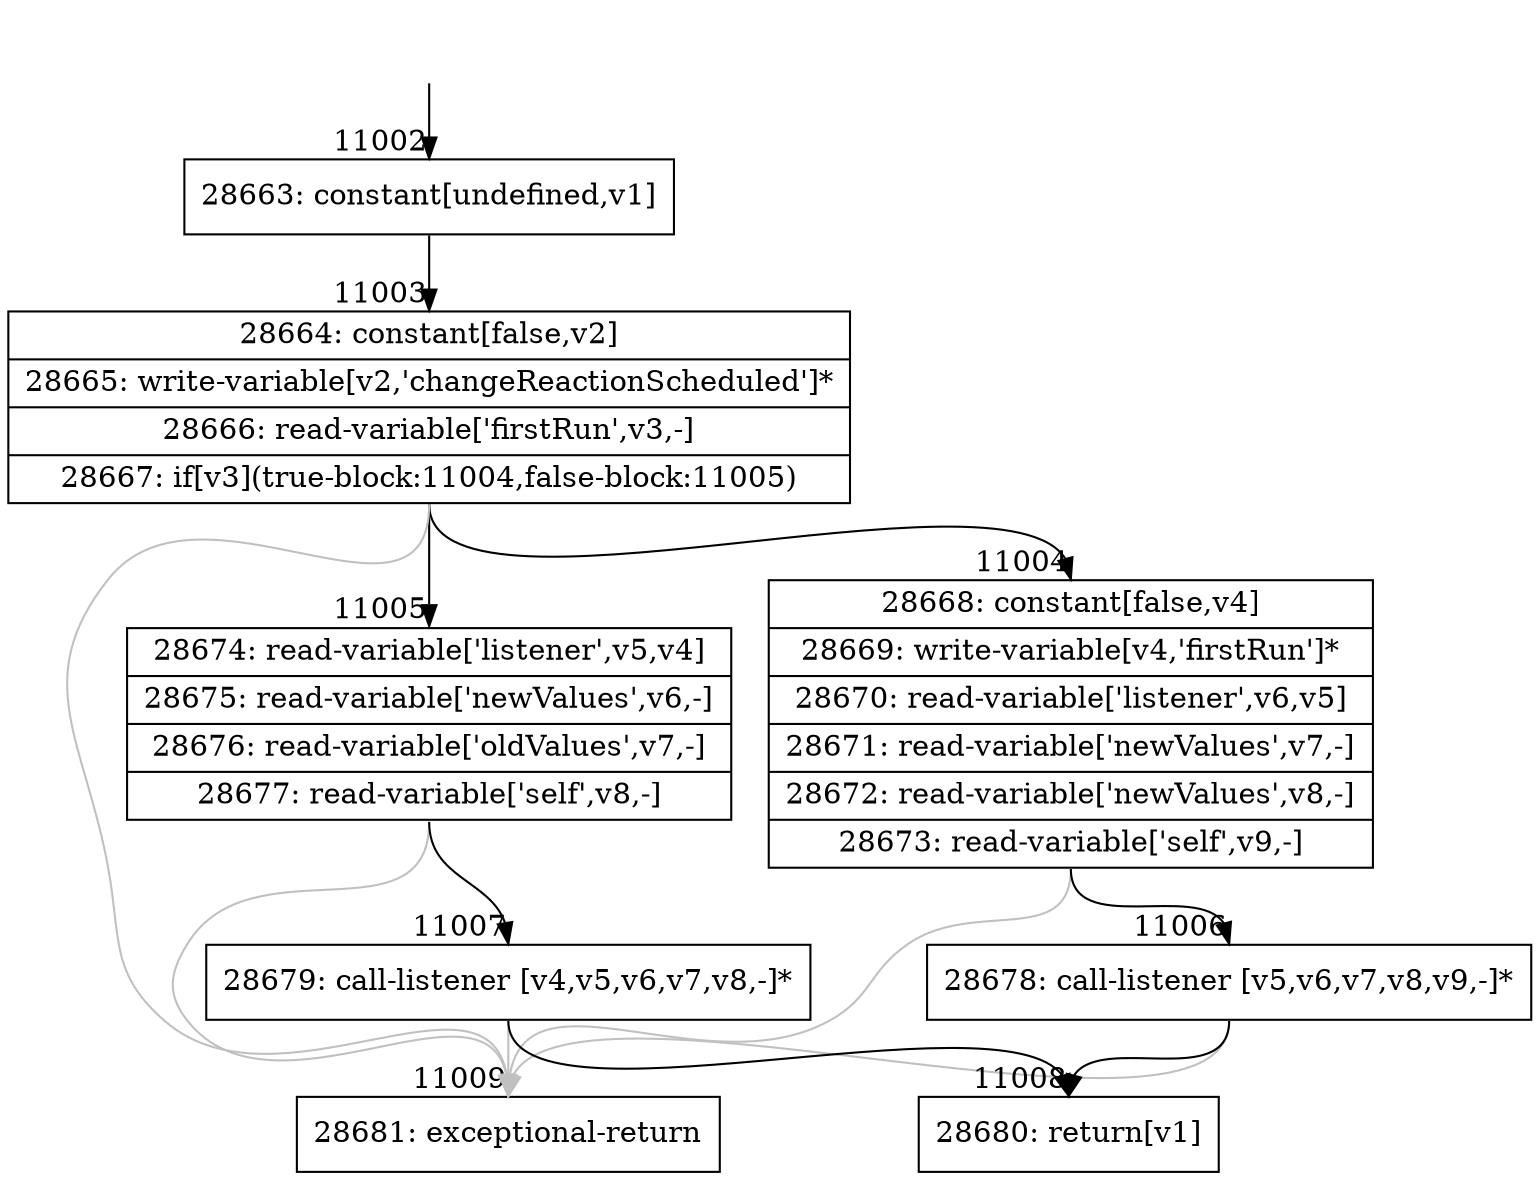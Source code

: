 digraph {
rankdir="TD"
BB_entry858[shape=none,label=""];
BB_entry858 -> BB11002 [tailport=s, headport=n, headlabel="    11002"]
BB11002 [shape=record label="{28663: constant[undefined,v1]}" ] 
BB11002 -> BB11003 [tailport=s, headport=n, headlabel="      11003"]
BB11003 [shape=record label="{28664: constant[false,v2]|28665: write-variable[v2,'changeReactionScheduled']*|28666: read-variable['firstRun',v3,-]|28667: if[v3](true-block:11004,false-block:11005)}" ] 
BB11003 -> BB11004 [tailport=s, headport=n, headlabel="      11004"]
BB11003 -> BB11005 [tailport=s, headport=n, headlabel="      11005"]
BB11003 -> BB11009 [tailport=s, headport=n, color=gray, headlabel="      11009"]
BB11004 [shape=record label="{28668: constant[false,v4]|28669: write-variable[v4,'firstRun']*|28670: read-variable['listener',v6,v5]|28671: read-variable['newValues',v7,-]|28672: read-variable['newValues',v8,-]|28673: read-variable['self',v9,-]}" ] 
BB11004 -> BB11006 [tailport=s, headport=n, headlabel="      11006"]
BB11004 -> BB11009 [tailport=s, headport=n, color=gray]
BB11005 [shape=record label="{28674: read-variable['listener',v5,v4]|28675: read-variable['newValues',v6,-]|28676: read-variable['oldValues',v7,-]|28677: read-variable['self',v8,-]}" ] 
BB11005 -> BB11007 [tailport=s, headport=n, headlabel="      11007"]
BB11005 -> BB11009 [tailport=s, headport=n, color=gray]
BB11006 [shape=record label="{28678: call-listener [v5,v6,v7,v8,v9,-]*}" ] 
BB11006 -> BB11008 [tailport=s, headport=n, headlabel="      11008"]
BB11006 -> BB11009 [tailport=s, headport=n, color=gray]
BB11007 [shape=record label="{28679: call-listener [v4,v5,v6,v7,v8,-]*}" ] 
BB11007 -> BB11008 [tailport=s, headport=n]
BB11007 -> BB11009 [tailport=s, headport=n, color=gray]
BB11008 [shape=record label="{28680: return[v1]}" ] 
BB11009 [shape=record label="{28681: exceptional-return}" ] 
//#$~ 15380
}
